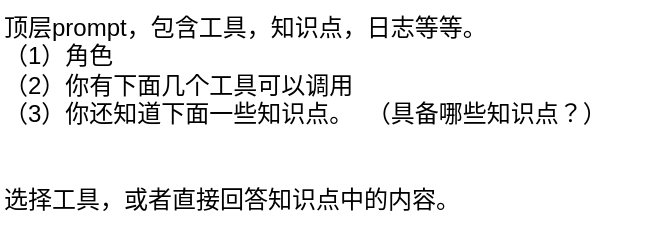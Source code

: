 <mxfile version="22.1.7" type="github">
  <diagram name="第 1 页" id="J4uYZf8pRWPRZiSCUUQ6">
    <mxGraphModel dx="4293" dy="5372" grid="1" gridSize="10" guides="1" tooltips="1" connect="1" arrows="1" fold="1" page="1" pageScale="1" pageWidth="3300" pageHeight="4681" math="0" shadow="0">
      <root>
        <mxCell id="0" />
        <mxCell id="1" parent="0" />
        <mxCell id="xapJVbtJsIF2dAJFyz2N-1" value="顶层prompt，包含工具，知识点，日志等等。&#xa;（1）角色&#xa;（2）你有下面几个工具可以调用&#xa;（3）你还知道下面一些知识点。  （具备哪些知识点？）&#xa;&#xa;&#xa;选择工具，或者直接回答知识点中的内容。" style="text;whiteSpace=wrap;" vertex="1" parent="1">
          <mxGeometry x="-260" y="-630" width="330" height="120" as="geometry" />
        </mxCell>
      </root>
    </mxGraphModel>
  </diagram>
</mxfile>
